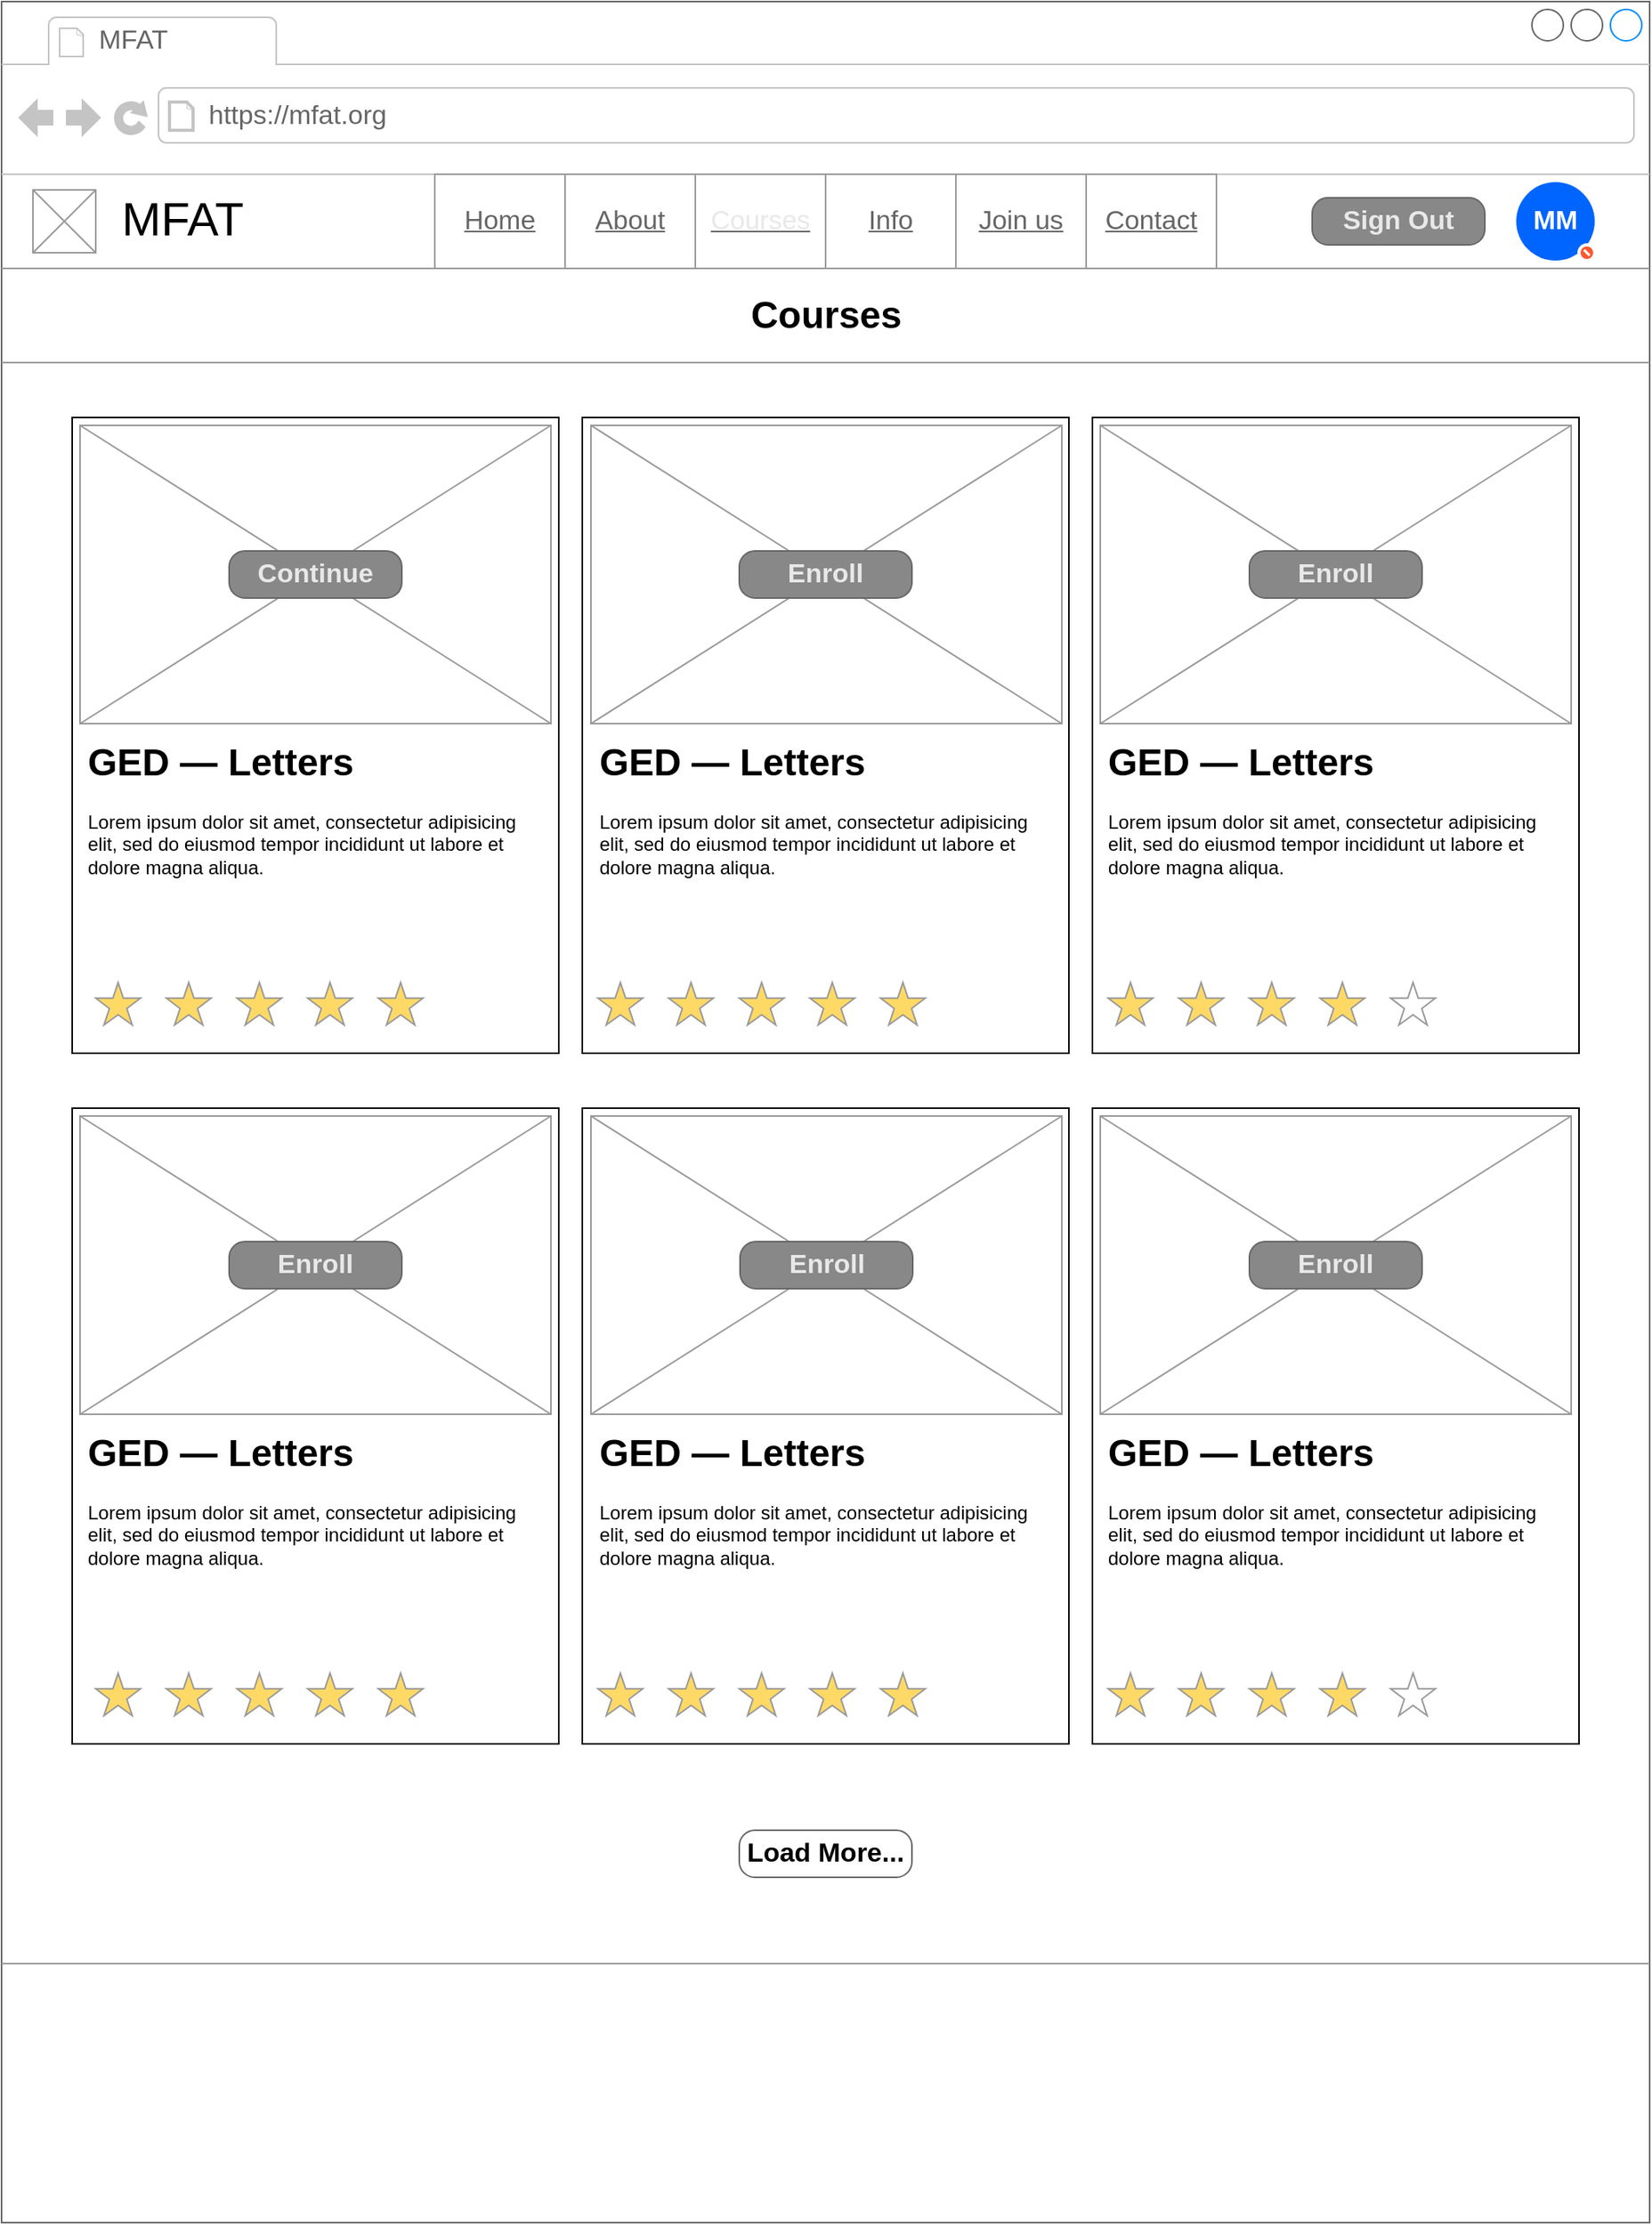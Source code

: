 <mxfile version="21.2.8" type="device">
  <diagram name="Page-1" id="2cc2dc42-3aac-f2a9-1cec-7a8b7cbee084">
    <mxGraphModel dx="1402" dy="973" grid="1" gridSize="10" guides="1" tooltips="1" connect="1" arrows="1" fold="1" page="1" pageScale="1" pageWidth="1100" pageHeight="850" background="#ffffff" math="0" shadow="0">
      <root>
        <mxCell id="0" />
        <mxCell id="1" parent="0" />
        <mxCell id="7026571954dc6520-1" value="" style="strokeWidth=1;shadow=0;dashed=0;align=center;html=1;shape=mxgraph.mockup.containers.browserWindow;rSize=0;strokeColor=#666666;mainText=,;recursiveResize=0;rounded=0;labelBackgroundColor=none;fontFamily=Verdana;fontSize=12" parent="1" vertex="1">
          <mxGeometry x="25" y="15" width="1050" height="1415" as="geometry" />
        </mxCell>
        <mxCell id="7026571954dc6520-2" value="MFAT" style="strokeWidth=1;shadow=0;dashed=0;align=center;html=1;shape=mxgraph.mockup.containers.anchor;fontSize=17;fontColor=#666666;align=left;" parent="7026571954dc6520-1" vertex="1">
          <mxGeometry x="60" y="12" width="110" height="26" as="geometry" />
        </mxCell>
        <mxCell id="7026571954dc6520-3" value="https://mfat.org" style="strokeWidth=1;shadow=0;dashed=0;align=center;html=1;shape=mxgraph.mockup.containers.anchor;rSize=0;fontSize=17;fontColor=#666666;align=left;" parent="7026571954dc6520-1" vertex="1">
          <mxGeometry x="130" y="60" width="250" height="26" as="geometry" />
        </mxCell>
        <mxCell id="7026571954dc6520-4" value="MFAT" style="text;html=1;points=[];align=center;verticalAlign=middle;spacingTop=-4;fontSize=30;fontFamily=Helvetica;" parent="7026571954dc6520-1" vertex="1">
          <mxGeometry x="71.25" y="122.5" width="87.5" height="35" as="geometry" />
        </mxCell>
        <mxCell id="7026571954dc6520-21" value="" style="verticalLabelPosition=bottom;shadow=0;dashed=0;align=center;html=1;verticalAlign=top;strokeWidth=1;shape=mxgraph.mockup.markup.line;strokeColor=#999999;rounded=0;labelBackgroundColor=none;fillColor=#ffffff;fontFamily=Verdana;fontSize=12;fontColor=#000000;" parent="7026571954dc6520-1" vertex="1">
          <mxGeometry y="160" width="1050" height="20" as="geometry" />
        </mxCell>
        <mxCell id="DIWmAxOuPRVi0Q8sLhZ6-1" value="Sign Out" style="strokeWidth=1;shadow=0;dashed=0;align=center;html=1;shape=mxgraph.mockup.buttons.button;strokeColor=#666666;mainText=;buttonStyle=round;fontSize=17;fontStyle=1;fillColor=#888888;whiteSpace=wrap;rounded=0;labelBackgroundColor=none;fillStyle=solid;fontColor=#E8E8E8;" parent="7026571954dc6520-1" vertex="1">
          <mxGeometry x="835" y="125" width="110" height="30" as="geometry" />
        </mxCell>
        <mxCell id="DIWmAxOuPRVi0Q8sLhZ6-3" value="" style="verticalLabelPosition=bottom;shadow=0;dashed=0;align=center;html=1;verticalAlign=top;strokeWidth=1;shape=mxgraph.mockup.graphics.simpleIcon;strokeColor=#999999;fillColor=#ffffff;rounded=0;labelBackgroundColor=none;fontFamily=Verdana;fontSize=12;fontColor=#000000;" parent="7026571954dc6520-1" vertex="1">
          <mxGeometry x="20" y="120" width="40" height="40" as="geometry" />
        </mxCell>
        <mxCell id="DIWmAxOuPRVi0Q8sLhZ6-9" value="" style="strokeWidth=1;shadow=0;dashed=0;align=center;html=1;shape=mxgraph.mockup.forms.rrect;rSize=0;strokeColor=#999999;" parent="7026571954dc6520-1" vertex="1">
          <mxGeometry x="276" y="110" width="498" height="60" as="geometry" />
        </mxCell>
        <mxCell id="DIWmAxOuPRVi0Q8sLhZ6-10" value="&lt;u&gt;Home&lt;/u&gt;" style="strokeColor=inherit;fillColor=inherit;gradientColor=inherit;strokeWidth=1;shadow=0;dashed=0;align=center;html=1;shape=mxgraph.mockup.forms.rrect;rSize=0;fontSize=17;fontColor=#666666;whiteSpace=wrap;" parent="DIWmAxOuPRVi0Q8sLhZ6-9" vertex="1">
          <mxGeometry width="83" height="60" as="geometry" />
        </mxCell>
        <mxCell id="DIWmAxOuPRVi0Q8sLhZ6-11" value="&lt;u&gt;About&lt;/u&gt;" style="strokeColor=inherit;fillColor=inherit;gradientColor=inherit;strokeWidth=1;shadow=0;dashed=0;align=center;html=1;shape=mxgraph.mockup.forms.rrect;rSize=0;fontSize=17;fontColor=#666666;whiteSpace=wrap;" parent="DIWmAxOuPRVi0Q8sLhZ6-9" vertex="1">
          <mxGeometry x="83" width="83" height="60" as="geometry" />
        </mxCell>
        <mxCell id="DIWmAxOuPRVi0Q8sLhZ6-12" value="&lt;u&gt;&lt;font color=&quot;#e8e8e8&quot;&gt;Courses&lt;/font&gt;&lt;/u&gt;" style="strokeColor=inherit;fillColor=inherit;gradientColor=inherit;strokeWidth=1;shadow=0;dashed=0;align=center;html=1;shape=mxgraph.mockup.forms.rrect;rSize=0;fontSize=17;fontColor=#666666;whiteSpace=wrap;" parent="DIWmAxOuPRVi0Q8sLhZ6-9" vertex="1">
          <mxGeometry x="166" width="83" height="60" as="geometry" />
        </mxCell>
        <mxCell id="DIWmAxOuPRVi0Q8sLhZ6-13" value="&lt;u&gt;Info&lt;/u&gt;" style="strokeColor=inherit;fillColor=inherit;gradientColor=inherit;strokeWidth=1;shadow=0;dashed=0;align=center;html=1;shape=mxgraph.mockup.forms.rrect;rSize=0;fontSize=17;fontColor=#666666;whiteSpace=wrap;" parent="DIWmAxOuPRVi0Q8sLhZ6-9" vertex="1">
          <mxGeometry x="249" width="83" height="60" as="geometry" />
        </mxCell>
        <mxCell id="DIWmAxOuPRVi0Q8sLhZ6-14" value="&lt;u&gt;Join us&lt;/u&gt;" style="strokeColor=inherit;fillColor=inherit;gradientColor=inherit;strokeWidth=1;shadow=0;dashed=0;align=center;html=1;shape=mxgraph.mockup.forms.rrect;rSize=0;fontSize=17;fontColor=#666666;whiteSpace=wrap;" parent="DIWmAxOuPRVi0Q8sLhZ6-9" vertex="1">
          <mxGeometry x="332" width="83" height="60" as="geometry" />
        </mxCell>
        <mxCell id="DIWmAxOuPRVi0Q8sLhZ6-15" value="&lt;u&gt;Contact&lt;/u&gt;" style="strokeColor=inherit;fillColor=inherit;gradientColor=inherit;strokeWidth=1;shadow=0;dashed=0;align=center;html=1;shape=mxgraph.mockup.forms.rrect;rSize=0;fontSize=17;fontColor=#666666;whiteSpace=wrap;" parent="DIWmAxOuPRVi0Q8sLhZ6-9" vertex="1">
          <mxGeometry x="415" width="83" height="60" as="geometry" />
        </mxCell>
        <mxCell id="DIWmAxOuPRVi0Q8sLhZ6-16" value="" style="verticalLabelPosition=bottom;shadow=0;dashed=0;align=center;html=1;verticalAlign=top;strokeWidth=1;shape=mxgraph.mockup.markup.line;strokeColor=#999999;rounded=0;labelBackgroundColor=none;fillColor=#ffffff;fontFamily=Verdana;fontSize=12;fontColor=#000000;" parent="7026571954dc6520-1" vertex="1">
          <mxGeometry y="160" width="1050" height="20" as="geometry" />
        </mxCell>
        <mxCell id="DIWmAxOuPRVi0Q8sLhZ6-17" value="&lt;b style=&quot;font-size: 24px;&quot;&gt;&lt;font style=&quot;font-size: 24px;&quot;&gt;Courses&lt;br&gt;&lt;/font&gt;&lt;/b&gt;" style="text;html=1;strokeColor=none;fillColor=none;align=center;verticalAlign=middle;whiteSpace=wrap;rounded=0;fontSize=24;" parent="7026571954dc6520-1" vertex="1">
          <mxGeometry x="418" y="175" width="215" height="50" as="geometry" />
        </mxCell>
        <mxCell id="DIWmAxOuPRVi0Q8sLhZ6-18" value="" style="verticalLabelPosition=bottom;shadow=0;dashed=0;align=center;html=1;verticalAlign=top;strokeWidth=1;shape=mxgraph.mockup.markup.line;strokeColor=#999999;rounded=0;labelBackgroundColor=none;fillColor=#ffffff;fontFamily=Verdana;fontSize=12;fontColor=#000000;" parent="7026571954dc6520-1" vertex="1">
          <mxGeometry y="220" width="1050" height="20" as="geometry" />
        </mxCell>
        <mxCell id="DIWmAxOuPRVi0Q8sLhZ6-20" value="" style="whiteSpace=wrap;html=1;" parent="7026571954dc6520-1" vertex="1">
          <mxGeometry x="45" y="265" width="310" height="405" as="geometry" />
        </mxCell>
        <mxCell id="DIWmAxOuPRVi0Q8sLhZ6-21" value="" style="whiteSpace=wrap;html=1;" parent="7026571954dc6520-1" vertex="1">
          <mxGeometry x="370" y="265" width="310" height="405" as="geometry" />
        </mxCell>
        <mxCell id="DIWmAxOuPRVi0Q8sLhZ6-22" value="" style="whiteSpace=wrap;html=1;" parent="7026571954dc6520-1" vertex="1">
          <mxGeometry x="695" y="265" width="310" height="405" as="geometry" />
        </mxCell>
        <mxCell id="DIWmAxOuPRVi0Q8sLhZ6-26" value="" style="verticalLabelPosition=bottom;shadow=0;dashed=0;align=center;html=1;verticalAlign=top;strokeWidth=1;shape=mxgraph.mockup.graphics.simpleIcon;strokeColor=#999999;fillColor=#ffffff;rounded=0;labelBackgroundColor=none;fontFamily=Verdana;fontSize=12;fontColor=#000000;" parent="7026571954dc6520-1" vertex="1">
          <mxGeometry x="50" y="270" width="300" height="190" as="geometry" />
        </mxCell>
        <mxCell id="DIWmAxOuPRVi0Q8sLhZ6-27" value="" style="verticalLabelPosition=bottom;shadow=0;dashed=0;align=center;html=1;verticalAlign=top;strokeWidth=1;shape=mxgraph.mockup.graphics.simpleIcon;strokeColor=#999999;fillColor=#ffffff;rounded=0;labelBackgroundColor=none;fontFamily=Verdana;fontSize=12;fontColor=#000000;" parent="7026571954dc6520-1" vertex="1">
          <mxGeometry x="375.5" y="270" width="300" height="190" as="geometry" />
        </mxCell>
        <mxCell id="DIWmAxOuPRVi0Q8sLhZ6-28" value="" style="verticalLabelPosition=bottom;shadow=0;dashed=0;align=center;html=1;verticalAlign=top;strokeWidth=1;shape=mxgraph.mockup.graphics.simpleIcon;strokeColor=#999999;fillColor=#ffffff;rounded=0;labelBackgroundColor=none;fontFamily=Verdana;fontSize=12;fontColor=#000000;" parent="7026571954dc6520-1" vertex="1">
          <mxGeometry x="700" y="270" width="300" height="190" as="geometry" />
        </mxCell>
        <mxCell id="DIWmAxOuPRVi0Q8sLhZ6-29" value="&lt;h1&gt;GED — Letters&lt;/h1&gt;&lt;p&gt;Lorem ipsum dolor sit amet, consectetur adipisicing elit, sed do eiusmod tempor incididunt ut labore et dolore magna aliqua.&lt;/p&gt;" style="text;html=1;strokeColor=none;fillColor=none;spacing=5;spacingTop=-20;whiteSpace=wrap;overflow=hidden;rounded=0;" parent="7026571954dc6520-1" vertex="1">
          <mxGeometry x="50" y="465" width="300" height="120" as="geometry" />
        </mxCell>
        <mxCell id="DIWmAxOuPRVi0Q8sLhZ6-31" value="&lt;h1&gt;GED — Letters&lt;/h1&gt;&lt;p&gt;Lorem ipsum dolor sit amet, consectetur adipisicing elit, sed do eiusmod tempor incididunt ut labore et dolore magna aliqua.&lt;/p&gt;" style="text;html=1;strokeColor=none;fillColor=none;spacing=5;spacingTop=-20;whiteSpace=wrap;overflow=hidden;rounded=0;" parent="7026571954dc6520-1" vertex="1">
          <mxGeometry x="375.5" y="465" width="300" height="120" as="geometry" />
        </mxCell>
        <mxCell id="DIWmAxOuPRVi0Q8sLhZ6-32" value="&lt;h1&gt;GED — Letters&lt;/h1&gt;&lt;p&gt;Lorem ipsum dolor sit amet, consectetur adipisicing elit, sed do eiusmod tempor incididunt ut labore et dolore magna aliqua.&lt;/p&gt;" style="text;html=1;strokeColor=none;fillColor=none;spacing=5;spacingTop=-20;whiteSpace=wrap;overflow=hidden;rounded=0;" parent="7026571954dc6520-1" vertex="1">
          <mxGeometry x="700" y="465" width="300" height="120" as="geometry" />
        </mxCell>
        <mxCell id="DIWmAxOuPRVi0Q8sLhZ6-33" value="" style="verticalLabelPosition=bottom;shadow=0;dashed=0;align=center;html=1;verticalAlign=top;strokeWidth=1;shape=mxgraph.mockup.misc.rating;strokeColor=#999999;fillColor=#FFD966;emptyFillColor=#ffffff;grade=5;ratingScale=5;ratingStyle=star;" parent="7026571954dc6520-1" vertex="1">
          <mxGeometry x="60" y="625" width="225" height="30" as="geometry" />
        </mxCell>
        <mxCell id="DIWmAxOuPRVi0Q8sLhZ6-34" value="" style="verticalLabelPosition=bottom;shadow=0;dashed=0;align=center;html=1;verticalAlign=top;strokeWidth=1;shape=mxgraph.mockup.misc.rating;strokeColor=#999999;fillColor=#FFD966;emptyFillColor=#ffffff;grade=5;ratingScale=5;ratingStyle=star;" parent="7026571954dc6520-1" vertex="1">
          <mxGeometry x="380" y="625" width="225" height="30" as="geometry" />
        </mxCell>
        <mxCell id="DIWmAxOuPRVi0Q8sLhZ6-35" value="" style="verticalLabelPosition=bottom;shadow=0;dashed=0;align=center;html=1;verticalAlign=top;strokeWidth=1;shape=mxgraph.mockup.misc.rating;strokeColor=#999999;fillColor=#FFD966;emptyFillColor=#ffffff;grade=4;ratingScale=5;ratingStyle=star;" parent="7026571954dc6520-1" vertex="1">
          <mxGeometry x="705" y="625" width="225" height="30" as="geometry" />
        </mxCell>
        <mxCell id="DIWmAxOuPRVi0Q8sLhZ6-38" value="" style="verticalLabelPosition=bottom;shadow=0;dashed=0;align=center;html=1;verticalAlign=top;strokeWidth=1;shape=mxgraph.mockup.markup.line;strokeColor=#999999;rounded=0;labelBackgroundColor=none;fillColor=#ffffff;fontFamily=Verdana;fontSize=12;fontColor=#000000;" parent="7026571954dc6520-1" vertex="1">
          <mxGeometry y="1240" width="1050" height="20" as="geometry" />
        </mxCell>
        <mxCell id="jJXPmjKtx5LIWtrHdKMk-1" value="" style="whiteSpace=wrap;html=1;" vertex="1" parent="7026571954dc6520-1">
          <mxGeometry x="45" y="705" width="310" height="405" as="geometry" />
        </mxCell>
        <mxCell id="jJXPmjKtx5LIWtrHdKMk-2" value="" style="whiteSpace=wrap;html=1;" vertex="1" parent="7026571954dc6520-1">
          <mxGeometry x="370" y="705" width="310" height="405" as="geometry" />
        </mxCell>
        <mxCell id="jJXPmjKtx5LIWtrHdKMk-3" value="" style="whiteSpace=wrap;html=1;" vertex="1" parent="7026571954dc6520-1">
          <mxGeometry x="695" y="705" width="310" height="405" as="geometry" />
        </mxCell>
        <mxCell id="jJXPmjKtx5LIWtrHdKMk-4" value="" style="verticalLabelPosition=bottom;shadow=0;dashed=0;align=center;html=1;verticalAlign=top;strokeWidth=1;shape=mxgraph.mockup.graphics.simpleIcon;strokeColor=#999999;fillColor=#ffffff;rounded=0;labelBackgroundColor=none;fontFamily=Verdana;fontSize=12;fontColor=#000000;" vertex="1" parent="7026571954dc6520-1">
          <mxGeometry x="50" y="710" width="300" height="190" as="geometry" />
        </mxCell>
        <mxCell id="jJXPmjKtx5LIWtrHdKMk-5" value="" style="verticalLabelPosition=bottom;shadow=0;dashed=0;align=center;html=1;verticalAlign=top;strokeWidth=1;shape=mxgraph.mockup.graphics.simpleIcon;strokeColor=#999999;fillColor=#ffffff;rounded=0;labelBackgroundColor=none;fontFamily=Verdana;fontSize=12;fontColor=#000000;" vertex="1" parent="7026571954dc6520-1">
          <mxGeometry x="375.5" y="710" width="300" height="190" as="geometry" />
        </mxCell>
        <mxCell id="jJXPmjKtx5LIWtrHdKMk-6" value="" style="verticalLabelPosition=bottom;shadow=0;dashed=0;align=center;html=1;verticalAlign=top;strokeWidth=1;shape=mxgraph.mockup.graphics.simpleIcon;strokeColor=#999999;fillColor=#ffffff;rounded=0;labelBackgroundColor=none;fontFamily=Verdana;fontSize=12;fontColor=#000000;" vertex="1" parent="7026571954dc6520-1">
          <mxGeometry x="700" y="710" width="300" height="190" as="geometry" />
        </mxCell>
        <mxCell id="jJXPmjKtx5LIWtrHdKMk-7" value="&lt;h1&gt;GED — Letters&lt;/h1&gt;&lt;p&gt;Lorem ipsum dolor sit amet, consectetur adipisicing elit, sed do eiusmod tempor incididunt ut labore et dolore magna aliqua.&lt;/p&gt;" style="text;html=1;strokeColor=none;fillColor=none;spacing=5;spacingTop=-20;whiteSpace=wrap;overflow=hidden;rounded=0;" vertex="1" parent="7026571954dc6520-1">
          <mxGeometry x="50" y="905" width="300" height="120" as="geometry" />
        </mxCell>
        <mxCell id="jJXPmjKtx5LIWtrHdKMk-8" value="&lt;h1&gt;GED — Letters&lt;/h1&gt;&lt;p&gt;Lorem ipsum dolor sit amet, consectetur adipisicing elit, sed do eiusmod tempor incididunt ut labore et dolore magna aliqua.&lt;/p&gt;" style="text;html=1;strokeColor=none;fillColor=none;spacing=5;spacingTop=-20;whiteSpace=wrap;overflow=hidden;rounded=0;" vertex="1" parent="7026571954dc6520-1">
          <mxGeometry x="375.5" y="905" width="300" height="120" as="geometry" />
        </mxCell>
        <mxCell id="jJXPmjKtx5LIWtrHdKMk-9" value="&lt;h1&gt;GED — Letters&lt;/h1&gt;&lt;p&gt;Lorem ipsum dolor sit amet, consectetur adipisicing elit, sed do eiusmod tempor incididunt ut labore et dolore magna aliqua.&lt;/p&gt;" style="text;html=1;strokeColor=none;fillColor=none;spacing=5;spacingTop=-20;whiteSpace=wrap;overflow=hidden;rounded=0;" vertex="1" parent="7026571954dc6520-1">
          <mxGeometry x="700" y="905" width="300" height="120" as="geometry" />
        </mxCell>
        <mxCell id="jJXPmjKtx5LIWtrHdKMk-10" value="" style="verticalLabelPosition=bottom;shadow=0;dashed=0;align=center;html=1;verticalAlign=top;strokeWidth=1;shape=mxgraph.mockup.misc.rating;strokeColor=#999999;fillColor=#FFD966;emptyFillColor=#ffffff;grade=5;ratingScale=5;ratingStyle=star;" vertex="1" parent="7026571954dc6520-1">
          <mxGeometry x="60" y="1065" width="225" height="30" as="geometry" />
        </mxCell>
        <mxCell id="jJXPmjKtx5LIWtrHdKMk-11" value="" style="verticalLabelPosition=bottom;shadow=0;dashed=0;align=center;html=1;verticalAlign=top;strokeWidth=1;shape=mxgraph.mockup.misc.rating;strokeColor=#999999;fillColor=#FFD966;emptyFillColor=#ffffff;grade=5;ratingScale=5;ratingStyle=star;" vertex="1" parent="7026571954dc6520-1">
          <mxGeometry x="380" y="1065" width="225" height="30" as="geometry" />
        </mxCell>
        <mxCell id="jJXPmjKtx5LIWtrHdKMk-12" value="" style="verticalLabelPosition=bottom;shadow=0;dashed=0;align=center;html=1;verticalAlign=top;strokeWidth=1;shape=mxgraph.mockup.misc.rating;strokeColor=#999999;fillColor=#FFD966;emptyFillColor=#ffffff;grade=4;ratingScale=5;ratingStyle=star;" vertex="1" parent="7026571954dc6520-1">
          <mxGeometry x="705" y="1065" width="225" height="30" as="geometry" />
        </mxCell>
        <mxCell id="jJXPmjKtx5LIWtrHdKMk-13" value="Load More..." style="strokeWidth=1;shadow=0;dashed=0;align=center;html=1;shape=mxgraph.mockup.buttons.button;strokeColor=#666666;mainText=;buttonStyle=round;fontSize=17;fontStyle=1;fillColor=none;whiteSpace=wrap;rounded=0;labelBackgroundColor=none;" vertex="1" parent="7026571954dc6520-1">
          <mxGeometry x="470" y="1165" width="110" height="30" as="geometry" />
        </mxCell>
        <mxCell id="jJXPmjKtx5LIWtrHdKMk-14" value="Continue" style="strokeWidth=1;shadow=0;dashed=0;align=center;html=1;shape=mxgraph.mockup.buttons.button;strokeColor=#666666;mainText=;buttonStyle=round;fontSize=17;fontStyle=1;fillColor=#888888;whiteSpace=wrap;rounded=0;labelBackgroundColor=none;fillStyle=solid;fontColor=#E8E8E8;" vertex="1" parent="7026571954dc6520-1">
          <mxGeometry x="145" y="350" width="110" height="30" as="geometry" />
        </mxCell>
        <mxCell id="jJXPmjKtx5LIWtrHdKMk-15" value="Enroll" style="strokeWidth=1;shadow=0;dashed=0;align=center;html=1;shape=mxgraph.mockup.buttons.button;strokeColor=#666666;mainText=;buttonStyle=round;fontSize=17;fontStyle=1;fillColor=#888888;whiteSpace=wrap;rounded=0;labelBackgroundColor=none;fillStyle=solid;fontColor=#E8E8E8;" vertex="1" parent="7026571954dc6520-1">
          <mxGeometry x="470" y="350" width="110" height="30" as="geometry" />
        </mxCell>
        <mxCell id="jJXPmjKtx5LIWtrHdKMk-16" value="Enroll" style="strokeWidth=1;shadow=0;dashed=0;align=center;html=1;shape=mxgraph.mockup.buttons.button;strokeColor=#666666;mainText=;buttonStyle=round;fontSize=17;fontStyle=1;fillColor=#888888;whiteSpace=wrap;rounded=0;labelBackgroundColor=none;fillStyle=solid;fontColor=#E8E8E8;" vertex="1" parent="7026571954dc6520-1">
          <mxGeometry x="795" y="350" width="110" height="30" as="geometry" />
        </mxCell>
        <mxCell id="jJXPmjKtx5LIWtrHdKMk-17" value="Enroll" style="strokeWidth=1;shadow=0;dashed=0;align=center;html=1;shape=mxgraph.mockup.buttons.button;strokeColor=#666666;mainText=;buttonStyle=round;fontSize=17;fontStyle=1;fillColor=#888888;whiteSpace=wrap;rounded=0;labelBackgroundColor=none;fillStyle=solid;fontColor=#E8E8E8;" vertex="1" parent="7026571954dc6520-1">
          <mxGeometry x="145" y="790" width="110" height="30" as="geometry" />
        </mxCell>
        <mxCell id="jJXPmjKtx5LIWtrHdKMk-18" value="Enroll" style="strokeWidth=1;shadow=0;dashed=0;align=center;html=1;shape=mxgraph.mockup.buttons.button;strokeColor=#666666;mainText=;buttonStyle=round;fontSize=17;fontStyle=1;fillColor=#888888;whiteSpace=wrap;rounded=0;labelBackgroundColor=none;fillStyle=solid;fontColor=#E8E8E8;" vertex="1" parent="7026571954dc6520-1">
          <mxGeometry x="470.5" y="790" width="110" height="30" as="geometry" />
        </mxCell>
        <mxCell id="jJXPmjKtx5LIWtrHdKMk-19" value="Enroll" style="strokeWidth=1;shadow=0;dashed=0;align=center;html=1;shape=mxgraph.mockup.buttons.button;strokeColor=#666666;mainText=;buttonStyle=round;fontSize=17;fontStyle=1;fillColor=#888888;whiteSpace=wrap;rounded=0;labelBackgroundColor=none;fillStyle=solid;fontColor=#E8E8E8;" vertex="1" parent="7026571954dc6520-1">
          <mxGeometry x="795" y="790" width="110" height="30" as="geometry" />
        </mxCell>
        <mxCell id="jJXPmjKtx5LIWtrHdKMk-23" value="MM" style="shape=ellipse;fillColor=#0065FF;strokeColor=none;fontColor=#ffffff;align=center;verticalAlign=middle;whiteSpace=wrap;fontSize=17;fontStyle=1;html=1;sketch=0;" vertex="1" parent="7026571954dc6520-1">
          <mxGeometry x="965" y="115" width="50" height="50" as="geometry" />
        </mxCell>
        <mxCell id="jJXPmjKtx5LIWtrHdKMk-24" value="" style="html=1;shadow=0;dashed=0;shape=mxgraph.atlassian.do_not_disturb;fillColor=#FF5630;strokeColor=#ffffff;strokeWidth=2;sketch=0;" vertex="1" parent="jJXPmjKtx5LIWtrHdKMk-23">
          <mxGeometry x="1" y="1" width="10" height="10" relative="1" as="geometry">
            <mxPoint x="-10" y="-10" as="offset" />
          </mxGeometry>
        </mxCell>
      </root>
    </mxGraphModel>
  </diagram>
</mxfile>
